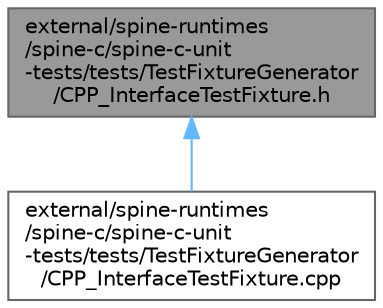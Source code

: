 digraph "external/spine-runtimes/spine-c/spine-c-unit-tests/tests/TestFixtureGenerator/CPP_InterfaceTestFixture.h"
{
 // LATEX_PDF_SIZE
  bgcolor="transparent";
  edge [fontname=Helvetica,fontsize=10,labelfontname=Helvetica,labelfontsize=10];
  node [fontname=Helvetica,fontsize=10,shape=box,height=0.2,width=0.4];
  Node1 [id="Node000001",label="external/spine-runtimes\l/spine-c/spine-c-unit\l-tests/tests/TestFixtureGenerator\l/CPP_InterfaceTestFixture.h",height=0.2,width=0.4,color="gray40", fillcolor="grey60", style="filled", fontcolor="black",tooltip=" "];
  Node1 -> Node2 [id="edge2_Node000001_Node000002",dir="back",color="steelblue1",style="solid",tooltip=" "];
  Node2 [id="Node000002",label="external/spine-runtimes\l/spine-c/spine-c-unit\l-tests/tests/TestFixtureGenerator\l/CPP_InterfaceTestFixture.cpp",height=0.2,width=0.4,color="grey40", fillcolor="white", style="filled",URL="$_test_fixture_generator_2_c_p_p___interface_test_fixture_8cpp.html",tooltip=" "];
}
